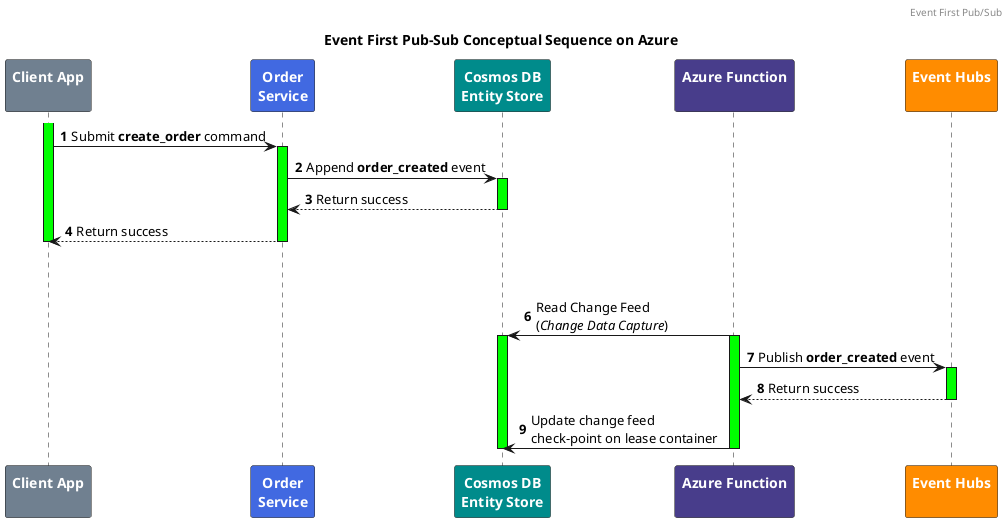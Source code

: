 @startuml
skinparam ParticipantFontSize 14
skinparam ParticipantFontColor #White
header "Event First Pub/Sub"
title Event First Pub-Sub Conceptual Sequence on Azure
participant ClientApp as "<b>Client App\n" #SlateGray
participant OrderService as "<b>Order\n<b>Service" #RoyalBlue
participant EntityStore as "<b>Cosmos DB\n<b>Entity Store" #DarkCyan
participant Publisher as "<b>Azure Function\n" #DarkSlateBlue
participant EventHubs as "<b>Event Hubs\n" #Darkorange

autonumber
activate ClientApp #Lime
ClientApp -> OrderService : Submit <b>create_order</b> command

activate OrderService #Lime
OrderService -> EntityStore : Append <b>order_created</b> event

activate EntityStore #Lime
EntityStore --> OrderService : Return success

deactivate EntityStore
OrderService --> ClientApp : Return success

deactivate OrderService
deactivate ClientApp


' #######################################################################
' hack so that the life bar on the entity store shows a seperation
OrderService-[hidden]->OrderService
' #######################################################################

EntityStore <- Publisher : Read Change Feed\n(<i>Change Data Capture</i>)
activate EntityStore #Lime

activate Publisher #Lime
Publisher -> EventHubs : Publish <b>order_created</b> event

activate EventHubs #Lime
EventHubs --> Publisher : Return success
deactivate EventHubs

Publisher -> EntityStore : Update change feed\ncheck-point on lease container
deactivate Publisher
deactivate EntityStore
@enduml